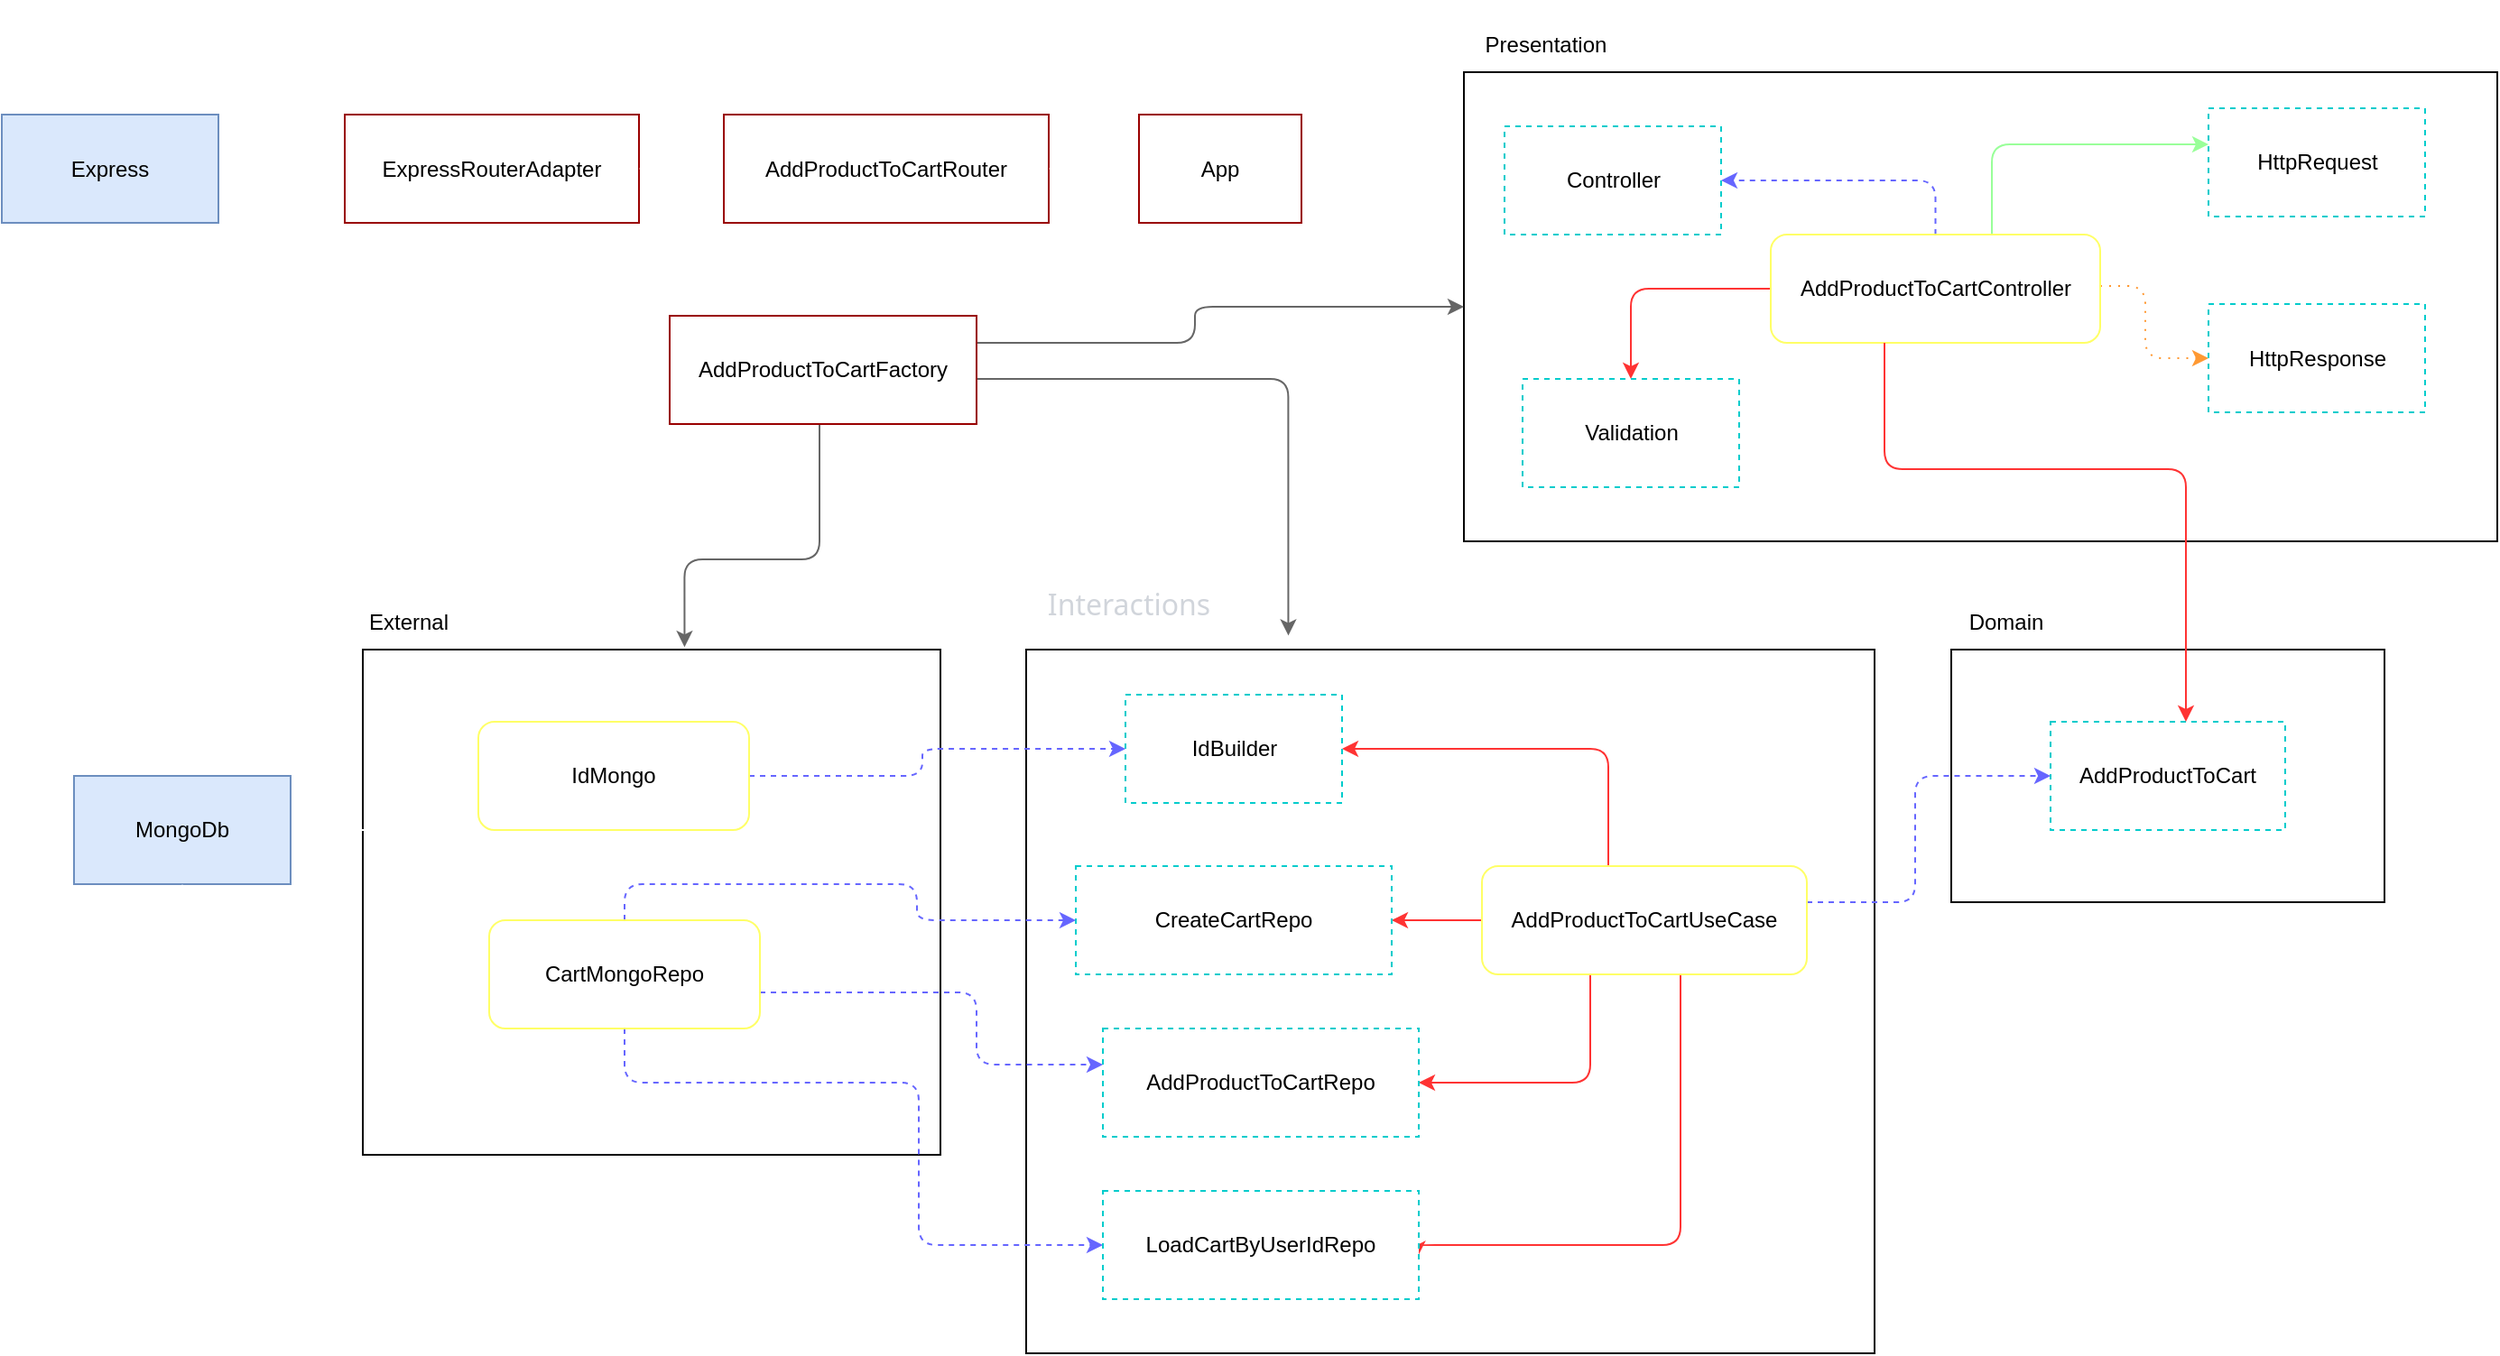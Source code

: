 <mxfile>
    <diagram id="1SfwLSbpTWtOyAMHkV-B" name="Página-1">
        <mxGraphModel dx="1978" dy="1000" grid="1" gridSize="10" guides="1" tooltips="1" connect="1" arrows="1" fold="1" page="1" pageScale="1" pageWidth="827" pageHeight="1169" math="0" shadow="0">
            <root>
                <mxCell id="0"/>
                <mxCell id="1" parent="0"/>
                <mxCell id="2" value="" style="rounded=0;whiteSpace=wrap;html=1;" vertex="1" parent="1">
                    <mxGeometry x="860" y="260" width="572.5" height="260" as="geometry"/>
                </mxCell>
                <mxCell id="3" style="edgeStyle=orthogonalEdgeStyle;html=1;strokeColor=#99ff99;" edge="1" parent="1" source="6" target="10">
                    <mxGeometry relative="1" as="geometry">
                        <Array as="points">
                            <mxPoint x="1152.5" y="300"/>
                        </Array>
                    </mxGeometry>
                </mxCell>
                <mxCell id="4" style="edgeStyle=orthogonalEdgeStyle;html=1;strokeColor=#ff9933;dashed=1;dashPattern=1 4;" edge="1" parent="1" source="6" target="11">
                    <mxGeometry relative="1" as="geometry">
                        <Array as="points">
                            <mxPoint x="1237.5" y="378.5"/>
                            <mxPoint x="1237.5" y="418.5"/>
                        </Array>
                    </mxGeometry>
                </mxCell>
                <mxCell id="5" style="edgeStyle=orthogonalEdgeStyle;html=1;entryX=0.5;entryY=0;entryDx=0;entryDy=0;strokeColor=#ff3333;" edge="1" parent="1" source="6" target="12">
                    <mxGeometry relative="1" as="geometry"/>
                </mxCell>
                <mxCell id="63" style="edgeStyle=orthogonalEdgeStyle;html=1;entryX=1;entryY=0.5;entryDx=0;entryDy=0;strokeColor=#6666FF;fillColor=#a20025;dashed=1;" edge="1" parent="1" source="6" target="8">
                    <mxGeometry relative="1" as="geometry">
                        <Array as="points">
                            <mxPoint x="1121" y="320"/>
                        </Array>
                    </mxGeometry>
                </mxCell>
                <mxCell id="6" value="AddProductToCartController" style="rounded=1;whiteSpace=wrap;html=1;strokeColor=#FFFF66;" vertex="1" parent="1">
                    <mxGeometry x="1030" y="350" width="182.5" height="60" as="geometry"/>
                </mxCell>
                <mxCell id="7" value="Presentation" style="text;html=1;strokeColor=none;fillColor=none;align=center;verticalAlign=middle;whiteSpace=wrap;rounded=0;" vertex="1" parent="1">
                    <mxGeometry x="860" y="230" width="90.5" height="30" as="geometry"/>
                </mxCell>
                <mxCell id="8" value="Controller" style="rounded=0;whiteSpace=wrap;html=1;strokeColor=#00CCCC;dashed=1;" vertex="1" parent="1">
                    <mxGeometry x="882.5" y="290" width="120" height="60" as="geometry"/>
                </mxCell>
                <mxCell id="10" value="HttpRequest" style="rounded=0;whiteSpace=wrap;html=1;strokeColor=#00CCCC;dashed=1;" vertex="1" parent="1">
                    <mxGeometry x="1272.5" y="280" width="120" height="60" as="geometry"/>
                </mxCell>
                <mxCell id="11" value="HttpResponse" style="rounded=0;whiteSpace=wrap;html=1;strokeColor=#00CCCC;dashed=1;" vertex="1" parent="1">
                    <mxGeometry x="1272.5" y="388.5" width="120" height="60" as="geometry"/>
                </mxCell>
                <mxCell id="12" value="Validation" style="rounded=0;whiteSpace=wrap;html=1;strokeColor=#00CCCC;dashed=1;" vertex="1" parent="1">
                    <mxGeometry x="892.5" y="430" width="120" height="60" as="geometry"/>
                </mxCell>
                <mxCell id="13" value="" style="rounded=0;whiteSpace=wrap;html=1;" vertex="1" parent="1">
                    <mxGeometry x="1130" y="580" width="240" height="140" as="geometry"/>
                </mxCell>
                <mxCell id="14" value="Domain" style="text;html=1;align=center;verticalAlign=middle;resizable=0;points=[];autosize=1;strokeColor=none;fillColor=none;" vertex="1" parent="1">
                    <mxGeometry x="1130" y="550" width="60" height="30" as="geometry"/>
                </mxCell>
                <mxCell id="15" value="AddProductToCart" style="rounded=0;whiteSpace=wrap;html=1;strokeColor=#00CCCC;dashed=1;" vertex="1" parent="1">
                    <mxGeometry x="1185" y="620" width="130" height="60" as="geometry"/>
                </mxCell>
                <mxCell id="17" style="edgeStyle=orthogonalEdgeStyle;html=1;strokeColor=#FF3333;" edge="1" parent="1" source="6" target="15">
                    <mxGeometry relative="1" as="geometry">
                        <Array as="points">
                            <mxPoint x="1093" y="480"/>
                            <mxPoint x="1260" y="480"/>
                        </Array>
                    </mxGeometry>
                </mxCell>
                <mxCell id="18" value="" style="rounded=0;whiteSpace=wrap;html=1;" vertex="1" parent="1">
                    <mxGeometry x="617.5" y="580" width="470" height="390" as="geometry"/>
                </mxCell>
                <mxCell id="19" style="edgeStyle=orthogonalEdgeStyle;html=1;strokeColor=#ff3333;" edge="1" parent="1" source="23" target="25">
                    <mxGeometry relative="1" as="geometry">
                        <Array as="points">
                            <mxPoint x="733" y="710"/>
                        </Array>
                    </mxGeometry>
                </mxCell>
                <mxCell id="21" style="edgeStyle=orthogonalEdgeStyle;html=1;strokeColor=#6666FF;fillColor=#a20025;dashed=1;" edge="1" parent="1" source="23" target="15">
                    <mxGeometry relative="1" as="geometry">
                        <Array as="points">
                            <mxPoint x="1110" y="720"/>
                            <mxPoint x="1110" y="650"/>
                        </Array>
                    </mxGeometry>
                </mxCell>
                <mxCell id="22" style="edgeStyle=orthogonalEdgeStyle;html=1;entryX=1;entryY=0.5;entryDx=0;entryDy=0;strokeColor=#FF3333;" edge="1" parent="1" source="23" target="26">
                    <mxGeometry relative="1" as="geometry">
                        <Array as="points">
                            <mxPoint x="940" y="635"/>
                        </Array>
                    </mxGeometry>
                </mxCell>
                <mxCell id="126" style="edgeStyle=orthogonalEdgeStyle;html=1;entryX=0.996;entryY=0.613;entryDx=0;entryDy=0;entryPerimeter=0;strokeColor=#FF3333;" edge="1" parent="1" source="23" target="125">
                    <mxGeometry relative="1" as="geometry">
                        <Array as="points">
                            <mxPoint x="980" y="910"/>
                            <mxPoint x="834" y="910"/>
                        </Array>
                    </mxGeometry>
                </mxCell>
                <mxCell id="129" style="edgeStyle=orthogonalEdgeStyle;html=1;entryX=1;entryY=0.5;entryDx=0;entryDy=0;strokeColor=#FF3333;fillColor=#a20025;" edge="1" parent="1" source="23" target="128">
                    <mxGeometry relative="1" as="geometry">
                        <Array as="points">
                            <mxPoint x="930" y="820"/>
                        </Array>
                    </mxGeometry>
                </mxCell>
                <mxCell id="23" value="AddProductToCartUseCase" style="rounded=1;whiteSpace=wrap;html=1;strokeColor=#FFFF66;" vertex="1" parent="1">
                    <mxGeometry x="870" y="700" width="180" height="60" as="geometry"/>
                </mxCell>
                <mxCell id="24" value="&lt;div style=&quot;text-align: start;&quot;&gt;&lt;span style=&quot;background-color: initial; font-size: 16px;&quot;&gt;&lt;font face=&quot;Söhne, ui-sans-serif, system-ui, -apple-system, Segoe UI, Roboto, Ubuntu, Cantarell, Noto Sans, sans-serif, Helvetica Neue, Arial, Apple Color Emoji, Segoe UI Emoji, Segoe UI Symbol, Noto Color Emoji&quot; color=&quot;#d1d5db&quot;&gt;Interactions&lt;/font&gt;&lt;/span&gt;&lt;/div&gt;" style="text;html=1;strokeColor=none;fillColor=none;align=center;verticalAlign=middle;whiteSpace=wrap;rounded=0;" vertex="1" parent="1">
                    <mxGeometry x="617.5" y="540" width="112.5" height="30" as="geometry"/>
                </mxCell>
                <mxCell id="25" value="CreateCartRepo" style="rounded=0;whiteSpace=wrap;html=1;strokeColor=#00CCCC;dashed=1;" vertex="1" parent="1">
                    <mxGeometry x="645" y="700" width="175" height="60" as="geometry"/>
                </mxCell>
                <mxCell id="26" value="IdBuilder" style="rounded=0;whiteSpace=wrap;html=1;strokeColor=#00CCCC;dashed=1;" vertex="1" parent="1">
                    <mxGeometry x="672.5" y="605" width="120" height="60" as="geometry"/>
                </mxCell>
                <mxCell id="27" value="" style="rounded=0;whiteSpace=wrap;html=1;" vertex="1" parent="1">
                    <mxGeometry x="250" y="580" width="320" height="280" as="geometry"/>
                </mxCell>
                <mxCell id="28" value="External" style="text;html=1;align=center;verticalAlign=middle;resizable=0;points=[];autosize=1;strokeColor=none;fillColor=none;" vertex="1" parent="1">
                    <mxGeometry x="240" y="550" width="70" height="30" as="geometry"/>
                </mxCell>
                <mxCell id="29" style="edgeStyle=orthogonalEdgeStyle;html=1;entryX=1;entryY=0.5;entryDx=0;entryDy=0;dashed=1;strokeColor=#FFFFFF;fontColor=default;fillColor=#a20025;" edge="1" parent="1" source="31" target="32">
                    <mxGeometry relative="1" as="geometry"/>
                </mxCell>
                <mxCell id="30" style="edgeStyle=orthogonalEdgeStyle;html=1;strokeColor=#6666FF;fillColor=#a20025;dashed=1;" edge="1" parent="1" source="31" target="26">
                    <mxGeometry relative="1" as="geometry">
                        <Array as="points">
                            <mxPoint x="560" y="650"/>
                            <mxPoint x="560" y="635"/>
                        </Array>
                    </mxGeometry>
                </mxCell>
                <mxCell id="31" value="IdMongo" style="rounded=1;whiteSpace=wrap;html=1;strokeColor=#FFFF66;" vertex="1" parent="1">
                    <mxGeometry x="314" y="620" width="150" height="60" as="geometry"/>
                </mxCell>
                <mxCell id="32" value="&lt;font color=&quot;#000000&quot;&gt;MongoDb&lt;/font&gt;" style="rounded=0;whiteSpace=wrap;html=1;fillColor=#dae8fc;strokeColor=#6c8ebf;" vertex="1" parent="1">
                    <mxGeometry x="90" y="650" width="120" height="60" as="geometry"/>
                </mxCell>
                <mxCell id="33" style="edgeStyle=orthogonalEdgeStyle;html=1;entryX=0.5;entryY=1;entryDx=0;entryDy=0;dashed=1;strokeColor=#FFFFFF;fontColor=default;fillColor=#a20025;" edge="1" parent="1" source="35" target="32">
                    <mxGeometry relative="1" as="geometry"/>
                </mxCell>
                <mxCell id="34" style="edgeStyle=orthogonalEdgeStyle;html=1;strokeColor=#6666FF;fillColor=#a20025;dashed=1;" edge="1" parent="1" source="35" target="25">
                    <mxGeometry relative="1" as="geometry">
                        <Array as="points">
                            <mxPoint x="395" y="710"/>
                            <mxPoint x="557" y="710"/>
                            <mxPoint x="557" y="730"/>
                        </Array>
                    </mxGeometry>
                </mxCell>
                <mxCell id="127" style="edgeStyle=orthogonalEdgeStyle;html=1;entryX=0;entryY=0.5;entryDx=0;entryDy=0;strokeColor=#6666FF;fillColor=#a20025;dashed=1;" edge="1" parent="1" source="35" target="125">
                    <mxGeometry relative="1" as="geometry">
                        <Array as="points">
                            <mxPoint x="395" y="820"/>
                            <mxPoint x="558" y="820"/>
                            <mxPoint x="558" y="910"/>
                        </Array>
                    </mxGeometry>
                </mxCell>
                <mxCell id="130" style="edgeStyle=orthogonalEdgeStyle;html=1;strokeColor=#6666FF;fillColor=#a20025;dashed=1;" edge="1" parent="1" source="35" target="128">
                    <mxGeometry relative="1" as="geometry">
                        <Array as="points">
                            <mxPoint x="590" y="770"/>
                            <mxPoint x="590" y="810"/>
                        </Array>
                    </mxGeometry>
                </mxCell>
                <mxCell id="35" value="CartMongoRepo" style="rounded=1;whiteSpace=wrap;html=1;strokeColor=#FFFF66;" vertex="1" parent="1">
                    <mxGeometry x="320" y="730" width="150" height="60" as="geometry"/>
                </mxCell>
                <mxCell id="36" value="" style="rounded=0;whiteSpace=wrap;html=1;strokeColor=#FFFFFF;fontColor=#000000;" vertex="1" parent="1">
                    <mxGeometry x="200" y="250" width="610" height="260" as="geometry"/>
                </mxCell>
                <mxCell id="37" value="&lt;font color=&quot;#ffffff&quot;&gt;Main&lt;/font&gt;" style="text;html=1;align=center;verticalAlign=middle;resizable=0;points=[];autosize=1;strokeColor=none;fillColor=none;fontColor=#000000;" vertex="1" parent="1">
                    <mxGeometry x="200" y="220" width="50" height="30" as="geometry"/>
                </mxCell>
                <mxCell id="38" style="edgeStyle=orthogonalEdgeStyle;html=1;entryX=0.557;entryY=-0.005;entryDx=0;entryDy=0;entryPerimeter=0;strokeColor=#666666;" edge="1" parent="1" source="41" target="27">
                    <mxGeometry relative="1" as="geometry">
                        <Array as="points">
                            <mxPoint x="503" y="530"/>
                            <mxPoint x="428" y="530"/>
                        </Array>
                    </mxGeometry>
                </mxCell>
                <mxCell id="39" style="edgeStyle=orthogonalEdgeStyle;html=1;strokeColor=#666666;" edge="1" parent="1" source="41" target="2">
                    <mxGeometry relative="1" as="geometry">
                        <Array as="points">
                            <mxPoint x="711" y="410"/>
                            <mxPoint x="711" y="390"/>
                        </Array>
                    </mxGeometry>
                </mxCell>
                <mxCell id="40" style="edgeStyle=orthogonalEdgeStyle;html=1;entryX=0.309;entryY=-0.02;entryDx=0;entryDy=0;entryPerimeter=0;strokeColor=#666666;" edge="1" parent="1" source="41" target="18">
                    <mxGeometry relative="1" as="geometry">
                        <Array as="points">
                            <mxPoint x="763" y="430"/>
                        </Array>
                    </mxGeometry>
                </mxCell>
                <mxCell id="41" value="AddProductToCartFactory" style="rounded=0;whiteSpace=wrap;html=1;strokeColor=#990000;gradientColor=none;" vertex="1" parent="1">
                    <mxGeometry x="420" y="395" width="170" height="60" as="geometry"/>
                </mxCell>
                <mxCell id="42" style="edgeStyle=orthogonalEdgeStyle;html=1;strokeColor=#FFFFFF;fontColor=#FFFFFF;dashed=1;" edge="1" parent="1" source="43" target="48">
                    <mxGeometry relative="1" as="geometry"/>
                </mxCell>
                <mxCell id="43" value="ExpressRouterAdapter" style="rounded=0;whiteSpace=wrap;html=1;strokeColor=#990000;gradientColor=none;" vertex="1" parent="1">
                    <mxGeometry x="240" y="283.5" width="163" height="60" as="geometry"/>
                </mxCell>
                <mxCell id="44" style="edgeStyle=orthogonalEdgeStyle;html=1;strokeColor=#FFFFFF;fontColor=#FFFFFF;" edge="1" parent="1" source="45" target="43">
                    <mxGeometry relative="1" as="geometry"/>
                </mxCell>
                <mxCell id="45" value="AddProductToCartRouter" style="rounded=0;whiteSpace=wrap;html=1;strokeColor=#990000;gradientColor=none;" vertex="1" parent="1">
                    <mxGeometry x="450" y="283.5" width="180" height="60" as="geometry"/>
                </mxCell>
                <mxCell id="46" style="edgeStyle=orthogonalEdgeStyle;html=1;entryX=1;entryY=0.5;entryDx=0;entryDy=0;strokeColor=#FFFFFF;fontColor=#FFFFFF;" edge="1" parent="1" source="47" target="45">
                    <mxGeometry relative="1" as="geometry"/>
                </mxCell>
                <mxCell id="47" value="App" style="rounded=0;whiteSpace=wrap;html=1;strokeColor=#990000;gradientColor=none;" vertex="1" parent="1">
                    <mxGeometry x="680" y="283.5" width="90" height="60" as="geometry"/>
                </mxCell>
                <mxCell id="48" value="&lt;font color=&quot;#000000&quot;&gt;Express&lt;/font&gt;" style="rounded=0;whiteSpace=wrap;html=1;fillColor=#dae8fc;strokeColor=#6c8ebf;" vertex="1" parent="1">
                    <mxGeometry x="50" y="283.5" width="120" height="60" as="geometry"/>
                </mxCell>
                <mxCell id="125" value="LoadCartByUserIdRepo" style="rounded=0;whiteSpace=wrap;html=1;strokeColor=#00CCCC;dashed=1;" vertex="1" parent="1">
                    <mxGeometry x="660" y="880" width="175" height="60" as="geometry"/>
                </mxCell>
                <mxCell id="128" value="AddProductToCartRepo" style="rounded=0;whiteSpace=wrap;html=1;strokeColor=#00CCCC;dashed=1;" vertex="1" parent="1">
                    <mxGeometry x="660" y="790" width="175" height="60" as="geometry"/>
                </mxCell>
            </root>
        </mxGraphModel>
    </diagram>
</mxfile>